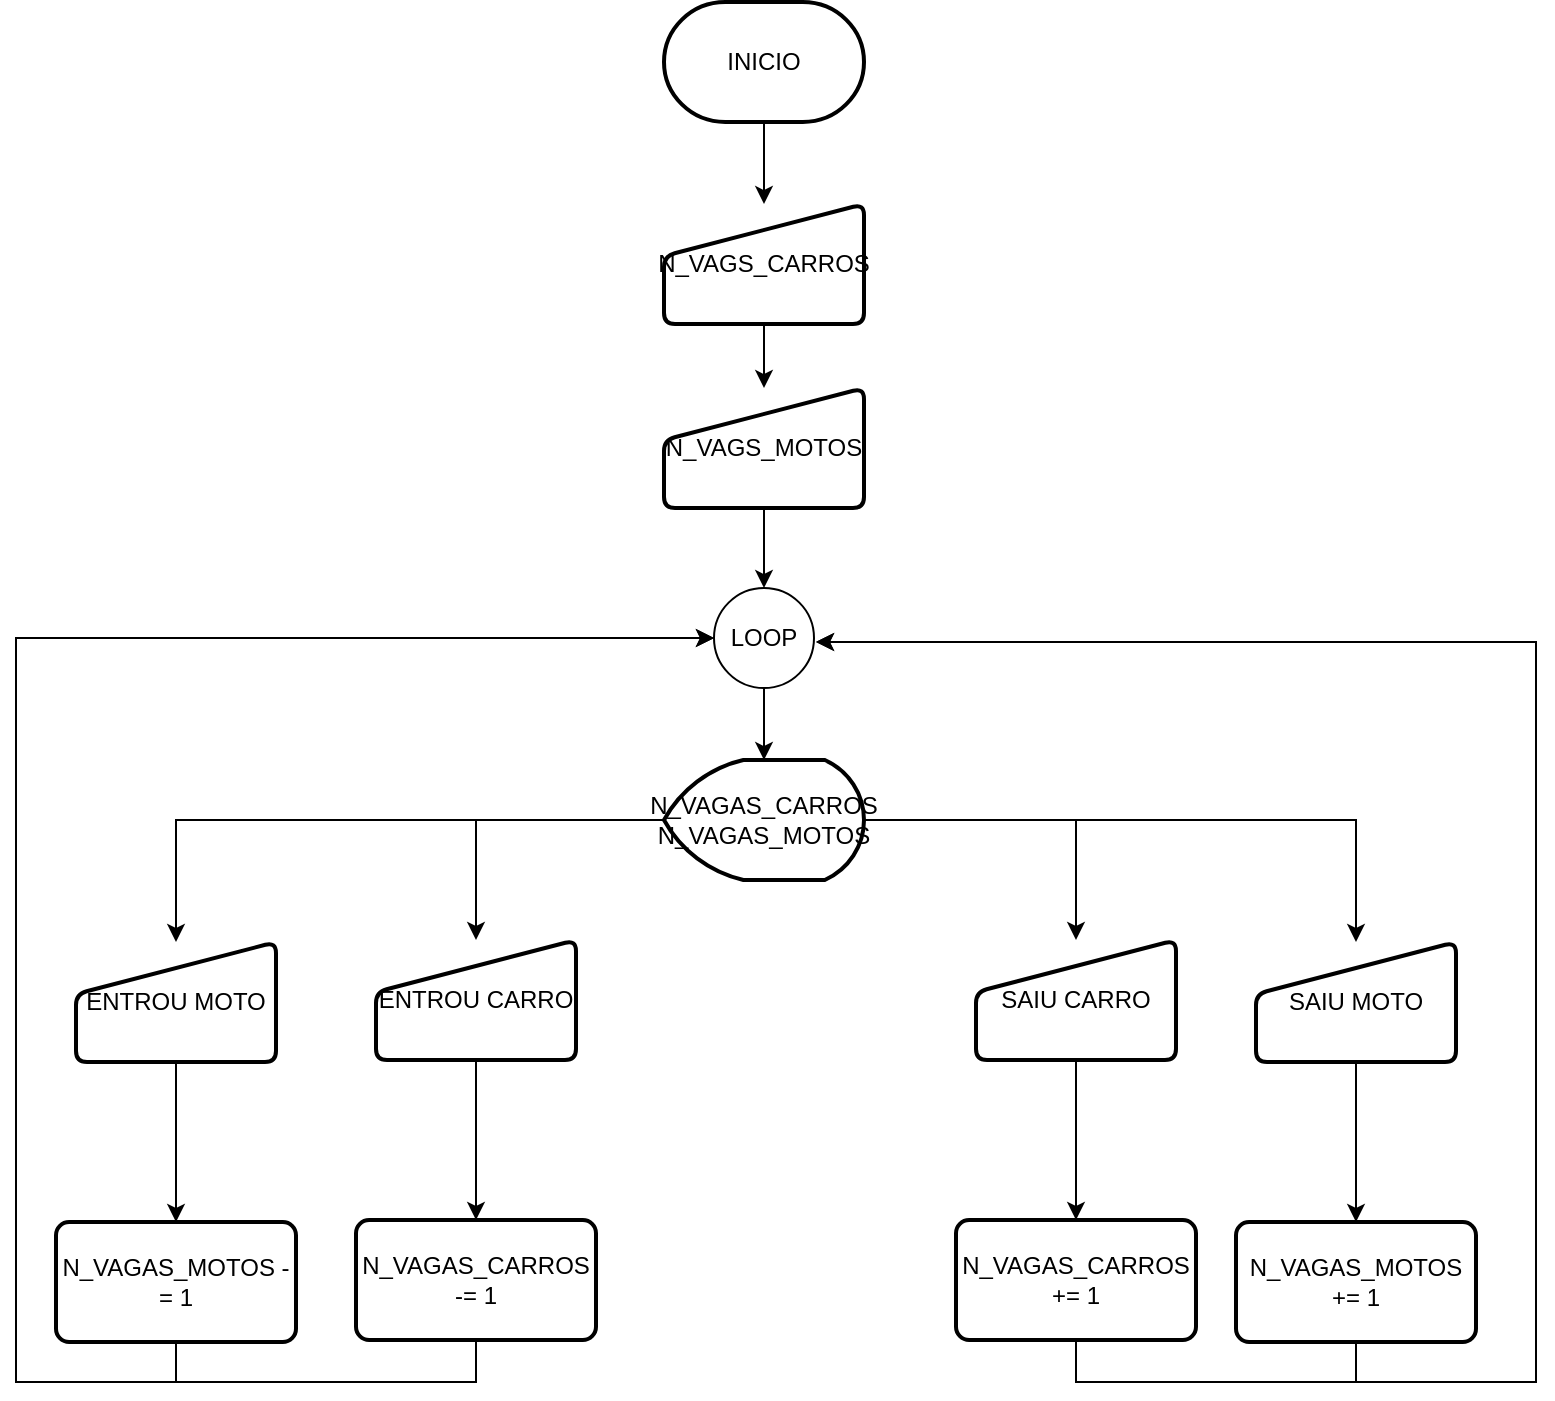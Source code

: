 <mxfile version="21.0.6" type="device"><diagram id="C5RBs43oDa-KdzZeNtuy" name="Page-1"><mxGraphModel dx="819" dy="1622" grid="1" gridSize="10" guides="1" tooltips="1" connect="1" arrows="1" fold="1" page="1" pageScale="1" pageWidth="827" pageHeight="1169" math="0" shadow="0"><root><mxCell id="WIyWlLk6GJQsqaUBKTNV-0"/><mxCell id="WIyWlLk6GJQsqaUBKTNV-1" parent="WIyWlLk6GJQsqaUBKTNV-0"/><mxCell id="wRGF3B9lU8MoKW-hAXcE-18" value="" style="edgeStyle=orthogonalEdgeStyle;rounded=0;orthogonalLoop=1;jettySize=auto;html=1;" edge="1" parent="WIyWlLk6GJQsqaUBKTNV-1" source="wRGF3B9lU8MoKW-hAXcE-0" target="wRGF3B9lU8MoKW-hAXcE-1"><mxGeometry relative="1" as="geometry"/></mxCell><mxCell id="wRGF3B9lU8MoKW-hAXcE-0" value="INICIO" style="strokeWidth=2;html=1;shape=mxgraph.flowchart.terminator;whiteSpace=wrap;" vertex="1" parent="WIyWlLk6GJQsqaUBKTNV-1"><mxGeometry x="364" width="100" height="60" as="geometry"/></mxCell><mxCell id="wRGF3B9lU8MoKW-hAXcE-20" value="" style="edgeStyle=orthogonalEdgeStyle;rounded=0;orthogonalLoop=1;jettySize=auto;html=1;" edge="1" parent="WIyWlLk6GJQsqaUBKTNV-1" source="wRGF3B9lU8MoKW-hAXcE-1" target="wRGF3B9lU8MoKW-hAXcE-19"><mxGeometry relative="1" as="geometry"/></mxCell><mxCell id="wRGF3B9lU8MoKW-hAXcE-1" value="N_VAGS_CARROS" style="html=1;strokeWidth=2;shape=manualInput;whiteSpace=wrap;rounded=1;size=26;arcSize=11;" vertex="1" parent="WIyWlLk6GJQsqaUBKTNV-1"><mxGeometry x="364" y="101" width="100" height="60" as="geometry"/></mxCell><mxCell id="wRGF3B9lU8MoKW-hAXcE-15" value="" style="edgeStyle=orthogonalEdgeStyle;rounded=0;orthogonalLoop=1;jettySize=auto;html=1;" edge="1" parent="WIyWlLk6GJQsqaUBKTNV-1" source="wRGF3B9lU8MoKW-hAXcE-3" target="wRGF3B9lU8MoKW-hAXcE-8"><mxGeometry relative="1" as="geometry"/></mxCell><mxCell id="wRGF3B9lU8MoKW-hAXcE-3" value="LOOP" style="ellipse;whiteSpace=wrap;html=1;aspect=fixed;" vertex="1" parent="WIyWlLk6GJQsqaUBKTNV-1"><mxGeometry x="389" y="293" width="50" height="50" as="geometry"/></mxCell><mxCell id="wRGF3B9lU8MoKW-hAXcE-7" value="" style="edgeStyle=orthogonalEdgeStyle;rounded=0;orthogonalLoop=1;jettySize=auto;html=1;" edge="1" parent="WIyWlLk6GJQsqaUBKTNV-1" source="wRGF3B9lU8MoKW-hAXcE-4" target="wRGF3B9lU8MoKW-hAXcE-6"><mxGeometry relative="1" as="geometry"/></mxCell><mxCell id="wRGF3B9lU8MoKW-hAXcE-4" value="ENTROU CARRO" style="html=1;strokeWidth=2;shape=manualInput;whiteSpace=wrap;rounded=1;size=26;arcSize=11;" vertex="1" parent="WIyWlLk6GJQsqaUBKTNV-1"><mxGeometry x="220" y="469" width="100" height="60" as="geometry"/></mxCell><mxCell id="wRGF3B9lU8MoKW-hAXcE-40" style="edgeStyle=orthogonalEdgeStyle;rounded=0;orthogonalLoop=1;jettySize=auto;html=1;entryX=0;entryY=0.5;entryDx=0;entryDy=0;" edge="1" parent="WIyWlLk6GJQsqaUBKTNV-1" source="wRGF3B9lU8MoKW-hAXcE-6" target="wRGF3B9lU8MoKW-hAXcE-3"><mxGeometry relative="1" as="geometry"><Array as="points"><mxPoint x="270" y="690"/><mxPoint x="40" y="690"/><mxPoint x="40" y="318"/></Array></mxGeometry></mxCell><mxCell id="wRGF3B9lU8MoKW-hAXcE-6" value="N_VAGAS_CARROS -= 1" style="rounded=1;whiteSpace=wrap;html=1;strokeWidth=2;arcSize=11;" vertex="1" parent="WIyWlLk6GJQsqaUBKTNV-1"><mxGeometry x="210" y="609" width="120" height="60" as="geometry"/></mxCell><mxCell id="wRGF3B9lU8MoKW-hAXcE-12" style="edgeStyle=orthogonalEdgeStyle;rounded=0;orthogonalLoop=1;jettySize=auto;html=1;entryX=0.5;entryY=0;entryDx=0;entryDy=0;" edge="1" parent="WIyWlLk6GJQsqaUBKTNV-1" source="wRGF3B9lU8MoKW-hAXcE-8" target="wRGF3B9lU8MoKW-hAXcE-4"><mxGeometry relative="1" as="geometry"/></mxCell><mxCell id="wRGF3B9lU8MoKW-hAXcE-13" style="edgeStyle=orthogonalEdgeStyle;rounded=0;orthogonalLoop=1;jettySize=auto;html=1;entryX=0.5;entryY=0;entryDx=0;entryDy=0;" edge="1" parent="WIyWlLk6GJQsqaUBKTNV-1" source="wRGF3B9lU8MoKW-hAXcE-8" target="wRGF3B9lU8MoKW-hAXcE-10"><mxGeometry relative="1" as="geometry"/></mxCell><mxCell id="wRGF3B9lU8MoKW-hAXcE-36" style="edgeStyle=orthogonalEdgeStyle;rounded=0;orthogonalLoop=1;jettySize=auto;html=1;entryX=0.5;entryY=0;entryDx=0;entryDy=0;" edge="1" parent="WIyWlLk6GJQsqaUBKTNV-1" source="wRGF3B9lU8MoKW-hAXcE-8" target="wRGF3B9lU8MoKW-hAXcE-28"><mxGeometry relative="1" as="geometry"/></mxCell><mxCell id="wRGF3B9lU8MoKW-hAXcE-37" style="edgeStyle=orthogonalEdgeStyle;rounded=0;orthogonalLoop=1;jettySize=auto;html=1;entryX=0.5;entryY=0;entryDx=0;entryDy=0;" edge="1" parent="WIyWlLk6GJQsqaUBKTNV-1" source="wRGF3B9lU8MoKW-hAXcE-8" target="wRGF3B9lU8MoKW-hAXcE-34"><mxGeometry relative="1" as="geometry"/></mxCell><mxCell id="wRGF3B9lU8MoKW-hAXcE-8" value="&lt;div&gt;N_VAGAS_CARROS&lt;/div&gt;&lt;div&gt;N_VAGAS_MOTOS&lt;br&gt;&lt;/div&gt;" style="strokeWidth=2;html=1;shape=mxgraph.flowchart.display;whiteSpace=wrap;" vertex="1" parent="WIyWlLk6GJQsqaUBKTNV-1"><mxGeometry x="364" y="379" width="100" height="60" as="geometry"/></mxCell><mxCell id="wRGF3B9lU8MoKW-hAXcE-9" value="" style="edgeStyle=orthogonalEdgeStyle;rounded=0;orthogonalLoop=1;jettySize=auto;html=1;" edge="1" parent="WIyWlLk6GJQsqaUBKTNV-1" source="wRGF3B9lU8MoKW-hAXcE-10" target="wRGF3B9lU8MoKW-hAXcE-11"><mxGeometry relative="1" as="geometry"/></mxCell><mxCell id="wRGF3B9lU8MoKW-hAXcE-10" value="SAIU CARRO" style="html=1;strokeWidth=2;shape=manualInput;whiteSpace=wrap;rounded=1;size=26;arcSize=11;" vertex="1" parent="WIyWlLk6GJQsqaUBKTNV-1"><mxGeometry x="520" y="469" width="100" height="60" as="geometry"/></mxCell><mxCell id="wRGF3B9lU8MoKW-hAXcE-38" style="edgeStyle=orthogonalEdgeStyle;rounded=0;orthogonalLoop=1;jettySize=auto;html=1;" edge="1" parent="WIyWlLk6GJQsqaUBKTNV-1" source="wRGF3B9lU8MoKW-hAXcE-11"><mxGeometry relative="1" as="geometry"><mxPoint x="440" y="320" as="targetPoint"/><Array as="points"><mxPoint x="570" y="690"/><mxPoint x="800" y="690"/><mxPoint x="800" y="320"/></Array></mxGeometry></mxCell><mxCell id="wRGF3B9lU8MoKW-hAXcE-11" value="N_VAGAS_CARROS += 1" style="rounded=1;whiteSpace=wrap;html=1;strokeWidth=2;arcSize=11;" vertex="1" parent="WIyWlLk6GJQsqaUBKTNV-1"><mxGeometry x="510" y="609" width="120" height="60" as="geometry"/></mxCell><mxCell id="wRGF3B9lU8MoKW-hAXcE-21" value="" style="edgeStyle=orthogonalEdgeStyle;rounded=0;orthogonalLoop=1;jettySize=auto;html=1;" edge="1" parent="WIyWlLk6GJQsqaUBKTNV-1" source="wRGF3B9lU8MoKW-hAXcE-19" target="wRGF3B9lU8MoKW-hAXcE-3"><mxGeometry relative="1" as="geometry"/></mxCell><mxCell id="wRGF3B9lU8MoKW-hAXcE-19" value="N_VAGS_MOTOS" style="html=1;strokeWidth=2;shape=manualInput;whiteSpace=wrap;rounded=1;size=26;arcSize=11;" vertex="1" parent="WIyWlLk6GJQsqaUBKTNV-1"><mxGeometry x="364" y="193" width="100" height="60" as="geometry"/></mxCell><mxCell id="wRGF3B9lU8MoKW-hAXcE-27" value="" style="edgeStyle=orthogonalEdgeStyle;rounded=0;orthogonalLoop=1;jettySize=auto;html=1;" edge="1" parent="WIyWlLk6GJQsqaUBKTNV-1" source="wRGF3B9lU8MoKW-hAXcE-28" target="wRGF3B9lU8MoKW-hAXcE-29"><mxGeometry relative="1" as="geometry"/></mxCell><mxCell id="wRGF3B9lU8MoKW-hAXcE-28" value="ENTROU MOTO" style="html=1;strokeWidth=2;shape=manualInput;whiteSpace=wrap;rounded=1;size=26;arcSize=11;" vertex="1" parent="WIyWlLk6GJQsqaUBKTNV-1"><mxGeometry x="70" y="470" width="100" height="60" as="geometry"/></mxCell><mxCell id="wRGF3B9lU8MoKW-hAXcE-41" style="edgeStyle=orthogonalEdgeStyle;rounded=0;orthogonalLoop=1;jettySize=auto;html=1;entryX=0;entryY=0.5;entryDx=0;entryDy=0;" edge="1" parent="WIyWlLk6GJQsqaUBKTNV-1" source="wRGF3B9lU8MoKW-hAXcE-29" target="wRGF3B9lU8MoKW-hAXcE-3"><mxGeometry relative="1" as="geometry"><mxPoint x="390" y="320" as="targetPoint"/><Array as="points"><mxPoint x="120" y="690"/><mxPoint x="40" y="690"/><mxPoint x="40" y="318"/></Array></mxGeometry></mxCell><mxCell id="wRGF3B9lU8MoKW-hAXcE-29" value="N_VAGAS_MOTOS -= 1" style="rounded=1;whiteSpace=wrap;html=1;strokeWidth=2;arcSize=11;" vertex="1" parent="WIyWlLk6GJQsqaUBKTNV-1"><mxGeometry x="60" y="610" width="120" height="60" as="geometry"/></mxCell><mxCell id="wRGF3B9lU8MoKW-hAXcE-33" value="" style="edgeStyle=orthogonalEdgeStyle;rounded=0;orthogonalLoop=1;jettySize=auto;html=1;" edge="1" parent="WIyWlLk6GJQsqaUBKTNV-1" source="wRGF3B9lU8MoKW-hAXcE-34" target="wRGF3B9lU8MoKW-hAXcE-35"><mxGeometry relative="1" as="geometry"/></mxCell><mxCell id="wRGF3B9lU8MoKW-hAXcE-34" value="SAIU MOTO" style="html=1;strokeWidth=2;shape=manualInput;whiteSpace=wrap;rounded=1;size=26;arcSize=11;" vertex="1" parent="WIyWlLk6GJQsqaUBKTNV-1"><mxGeometry x="660" y="470" width="100" height="60" as="geometry"/></mxCell><mxCell id="wRGF3B9lU8MoKW-hAXcE-39" style="edgeStyle=orthogonalEdgeStyle;rounded=0;orthogonalLoop=1;jettySize=auto;html=1;" edge="1" parent="WIyWlLk6GJQsqaUBKTNV-1" source="wRGF3B9lU8MoKW-hAXcE-35"><mxGeometry relative="1" as="geometry"><mxPoint x="440" y="320" as="targetPoint"/><Array as="points"><mxPoint x="710" y="690"/><mxPoint x="800" y="690"/><mxPoint x="800" y="320"/><mxPoint x="470" y="320"/></Array></mxGeometry></mxCell><mxCell id="wRGF3B9lU8MoKW-hAXcE-35" value="N_VAGAS_MOTOS += 1" style="rounded=1;whiteSpace=wrap;html=1;strokeWidth=2;arcSize=11;" vertex="1" parent="WIyWlLk6GJQsqaUBKTNV-1"><mxGeometry x="650" y="610" width="120" height="60" as="geometry"/></mxCell></root></mxGraphModel></diagram></mxfile>
